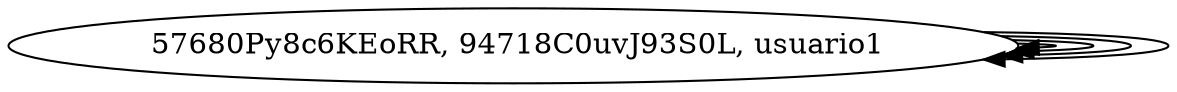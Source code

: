 digraph G{
usuario1[label=" 87735OsJOxwhI7f, 3429143MtCtikZJ, usuario1"];
usuario1->usuario1
usuario1->usuario1
usuario1[label=" 57680Py8c6KEoRR, 94718C0uvJ93S0L, usuario1"];
usuario1->usuario1
usuario1->usuario1
}